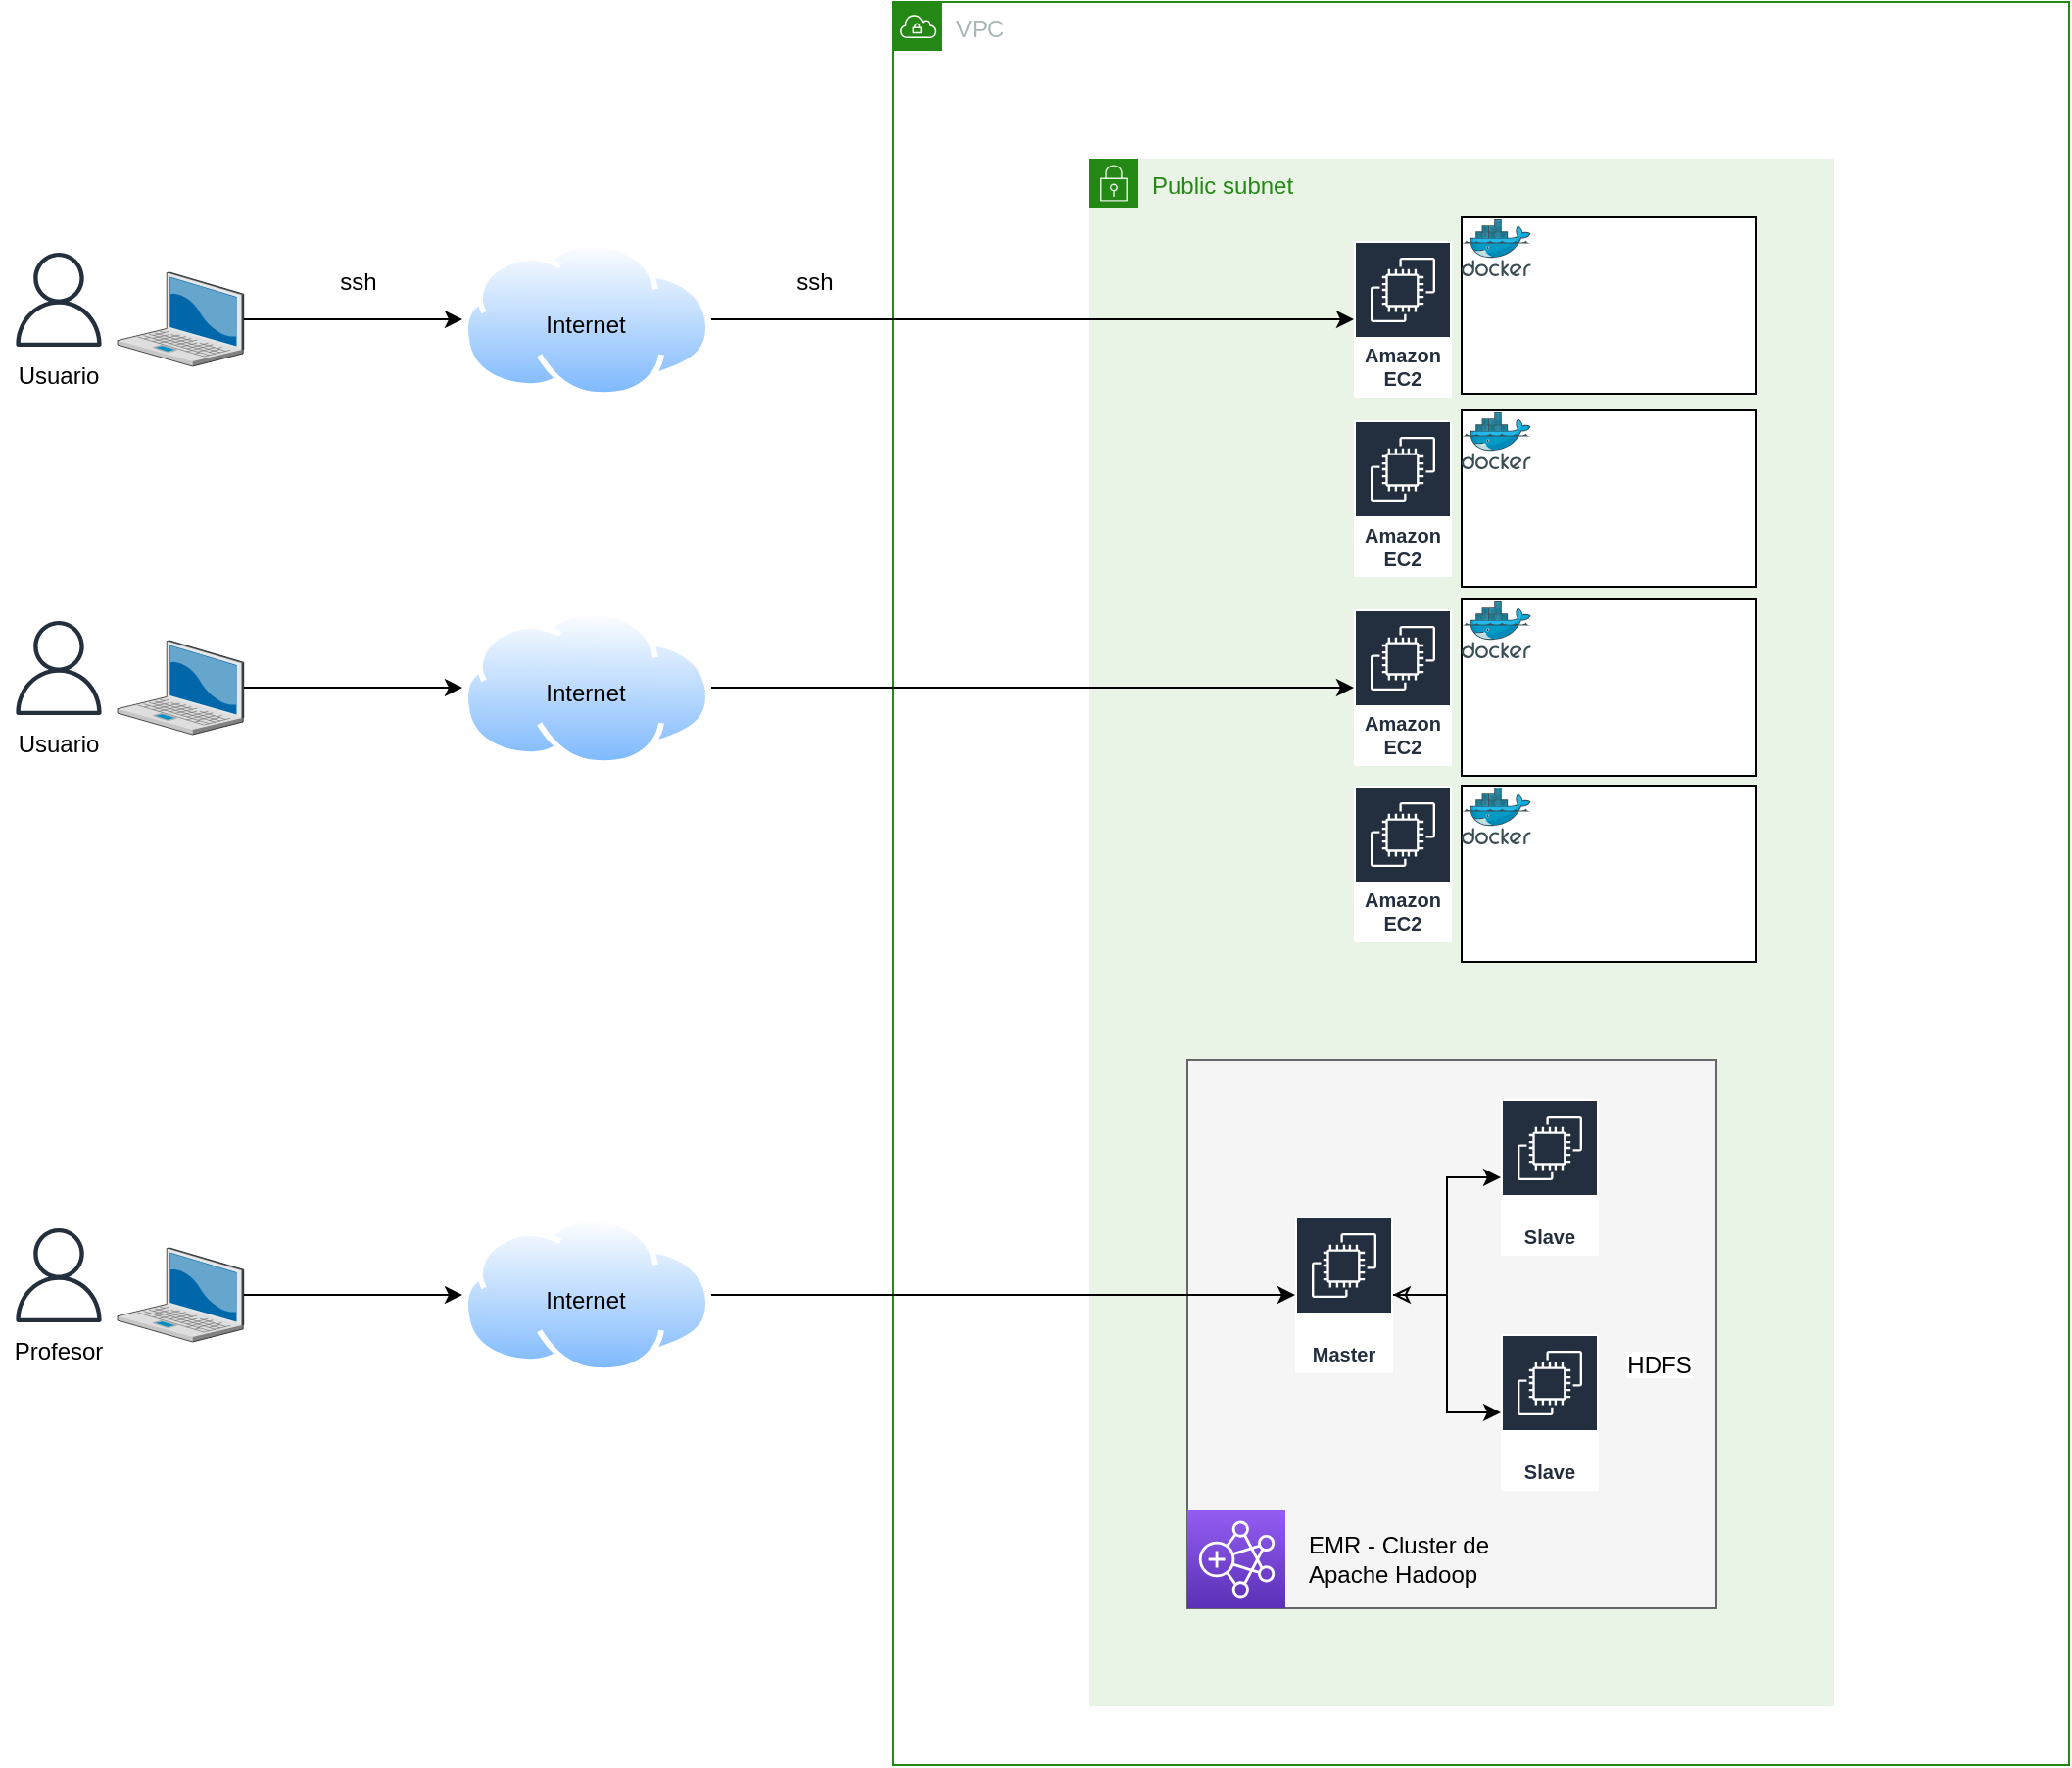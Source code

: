 <mxfile version="20.0.1" type="github">
  <diagram id="Hmz8RY5wbIaIDFwMzhOo" name="Page-1">
    <mxGraphModel dx="2170" dy="724" grid="1" gridSize="10" guides="1" tooltips="1" connect="1" arrows="1" fold="1" page="1" pageScale="1" pageWidth="827" pageHeight="1169" math="0" shadow="0">
      <root>
        <mxCell id="0" />
        <mxCell id="1" parent="0" />
        <mxCell id="T0sSCAfz6Ab3Ifx0ExAp-1" value="VPC" style="points=[[0,0],[0.25,0],[0.5,0],[0.75,0],[1,0],[1,0.25],[1,0.5],[1,0.75],[1,1],[0.75,1],[0.5,1],[0.25,1],[0,1],[0,0.75],[0,0.5],[0,0.25]];outlineConnect=0;gradientColor=none;html=1;whiteSpace=wrap;fontSize=12;fontStyle=0;container=1;pointerEvents=0;collapsible=0;recursiveResize=0;shape=mxgraph.aws4.group;grIcon=mxgraph.aws4.group_vpc;strokeColor=#248814;fillColor=none;verticalAlign=top;align=left;spacingLeft=30;fontColor=#AAB7B8;dashed=0;" vertex="1" parent="1">
          <mxGeometry x="-140" y="80" width="600" height="900" as="geometry" />
        </mxCell>
        <mxCell id="T0sSCAfz6Ab3Ifx0ExAp-9" value="Public subnet" style="points=[[0,0],[0.25,0],[0.5,0],[0.75,0],[1,0],[1,0.25],[1,0.5],[1,0.75],[1,1],[0.75,1],[0.5,1],[0.25,1],[0,1],[0,0.75],[0,0.5],[0,0.25]];outlineConnect=0;gradientColor=none;html=1;whiteSpace=wrap;fontSize=12;fontStyle=0;container=1;pointerEvents=0;collapsible=0;recursiveResize=0;shape=mxgraph.aws4.group;grIcon=mxgraph.aws4.group_security_group;grStroke=0;strokeColor=#248814;fillColor=#E9F3E6;verticalAlign=top;align=left;spacingLeft=30;fontColor=#248814;dashed=0;" vertex="1" parent="T0sSCAfz6Ab3Ifx0ExAp-1">
          <mxGeometry x="100" y="80" width="380" height="790" as="geometry" />
        </mxCell>
        <mxCell id="T0sSCAfz6Ab3Ifx0ExAp-10" value="Amazon EC2" style="sketch=0;outlineConnect=0;fontColor=#232F3E;gradientColor=none;strokeColor=#ffffff;fillColor=#232F3E;dashed=0;verticalLabelPosition=middle;verticalAlign=bottom;align=center;html=1;whiteSpace=wrap;fontSize=10;fontStyle=1;spacing=3;shape=mxgraph.aws4.productIcon;prIcon=mxgraph.aws4.ec2;" vertex="1" parent="T0sSCAfz6Ab3Ifx0ExAp-9">
          <mxGeometry x="135" y="42" width="50" height="80" as="geometry" />
        </mxCell>
        <mxCell id="T0sSCAfz6Ab3Ifx0ExAp-11" value="Amazon EC2" style="sketch=0;outlineConnect=0;fontColor=#232F3E;gradientColor=none;strokeColor=#ffffff;fillColor=#232F3E;dashed=0;verticalLabelPosition=middle;verticalAlign=bottom;align=center;html=1;whiteSpace=wrap;fontSize=10;fontStyle=1;spacing=3;shape=mxgraph.aws4.productIcon;prIcon=mxgraph.aws4.ec2;" vertex="1" parent="T0sSCAfz6Ab3Ifx0ExAp-9">
          <mxGeometry x="135" y="133.5" width="50" height="80" as="geometry" />
        </mxCell>
        <mxCell id="T0sSCAfz6Ab3Ifx0ExAp-12" value="Amazon EC2" style="sketch=0;outlineConnect=0;fontColor=#232F3E;gradientColor=none;strokeColor=#ffffff;fillColor=#232F3E;dashed=0;verticalLabelPosition=middle;verticalAlign=bottom;align=center;html=1;whiteSpace=wrap;fontSize=10;fontStyle=1;spacing=3;shape=mxgraph.aws4.productIcon;prIcon=mxgraph.aws4.ec2;" vertex="1" parent="T0sSCAfz6Ab3Ifx0ExAp-9">
          <mxGeometry x="135" y="230" width="50" height="80" as="geometry" />
        </mxCell>
        <mxCell id="T0sSCAfz6Ab3Ifx0ExAp-13" value="Amazon EC2" style="sketch=0;outlineConnect=0;fontColor=#232F3E;gradientColor=none;strokeColor=#ffffff;fillColor=#232F3E;dashed=0;verticalLabelPosition=middle;verticalAlign=bottom;align=center;html=1;whiteSpace=wrap;fontSize=10;fontStyle=1;spacing=3;shape=mxgraph.aws4.productIcon;prIcon=mxgraph.aws4.ec2;" vertex="1" parent="T0sSCAfz6Ab3Ifx0ExAp-9">
          <mxGeometry x="135" y="320" width="50" height="80" as="geometry" />
        </mxCell>
        <mxCell id="T0sSCAfz6Ab3Ifx0ExAp-27" value="" style="rounded=0;whiteSpace=wrap;html=1;" vertex="1" parent="T0sSCAfz6Ab3Ifx0ExAp-9">
          <mxGeometry x="190" y="30" width="150" height="90" as="geometry" />
        </mxCell>
        <mxCell id="T0sSCAfz6Ab3Ifx0ExAp-28" value="" style="sketch=0;aspect=fixed;html=1;points=[];align=center;image;fontSize=12;image=img/lib/mscae/Docker.svg;" vertex="1" parent="T0sSCAfz6Ab3Ifx0ExAp-9">
          <mxGeometry x="190" y="31" width="35.37" height="29" as="geometry" />
        </mxCell>
        <mxCell id="T0sSCAfz6Ab3Ifx0ExAp-29" value="" style="shape=image;verticalLabelPosition=bottom;labelBackgroundColor=default;verticalAlign=top;aspect=fixed;imageAspect=0;image=https://upload.wikimedia.org/wikipedia/commons/thumb/0/0e/Hadoop_logo.svg/1200px-Hadoop_logo.svg.png;" vertex="1" parent="T0sSCAfz6Ab3Ifx0ExAp-9">
          <mxGeometry x="225.37" y="52" width="104" height="27" as="geometry" />
        </mxCell>
        <mxCell id="T0sSCAfz6Ab3Ifx0ExAp-30" value="" style="shape=image;verticalLabelPosition=bottom;labelBackgroundColor=default;verticalAlign=top;aspect=fixed;imageAspect=0;image=https://st2.depositphotos.com/47577860/46264/v/600/depositphotos_462647462-stock-illustration-data-database-hadoop-icon-in.jpg;" vertex="1" parent="T0sSCAfz6Ab3Ifx0ExAp-9">
          <mxGeometry x="260" y="78" width="42" height="42" as="geometry" />
        </mxCell>
        <mxCell id="T0sSCAfz6Ab3Ifx0ExAp-31" value="" style="shape=image;html=1;verticalAlign=top;verticalLabelPosition=bottom;labelBackgroundColor=#ffffff;imageAspect=0;aspect=fixed;image=https://cdn3.iconfinder.com/data/icons/cad-database-presentation-spreadsheet-vector-fil-2/512/19-128.png" vertex="1" parent="T0sSCAfz6Ab3Ifx0ExAp-9">
          <mxGeometry x="302" y="82" width="38" height="38" as="geometry" />
        </mxCell>
        <mxCell id="T0sSCAfz6Ab3Ifx0ExAp-35" value="" style="rounded=0;whiteSpace=wrap;html=1;fillColor=#f5f5f5;fontColor=#333333;strokeColor=#666666;" vertex="1" parent="T0sSCAfz6Ab3Ifx0ExAp-9">
          <mxGeometry x="50" y="460" width="270" height="280" as="geometry" />
        </mxCell>
        <mxCell id="T0sSCAfz6Ab3Ifx0ExAp-49" style="edgeStyle=orthogonalEdgeStyle;rounded=0;orthogonalLoop=1;jettySize=auto;html=1;startArrow=classic;startFill=0;" edge="1" parent="T0sSCAfz6Ab3Ifx0ExAp-9" source="T0sSCAfz6Ab3Ifx0ExAp-32" target="T0sSCAfz6Ab3Ifx0ExAp-33">
          <mxGeometry relative="1" as="geometry" />
        </mxCell>
        <mxCell id="T0sSCAfz6Ab3Ifx0ExAp-50" style="edgeStyle=orthogonalEdgeStyle;rounded=0;orthogonalLoop=1;jettySize=auto;html=1;" edge="1" parent="T0sSCAfz6Ab3Ifx0ExAp-9" source="T0sSCAfz6Ab3Ifx0ExAp-32" target="T0sSCAfz6Ab3Ifx0ExAp-34">
          <mxGeometry relative="1" as="geometry" />
        </mxCell>
        <mxCell id="T0sSCAfz6Ab3Ifx0ExAp-32" value="Master" style="sketch=0;outlineConnect=0;fontColor=#232F3E;gradientColor=none;strokeColor=#ffffff;fillColor=#232F3E;dashed=0;verticalLabelPosition=middle;verticalAlign=bottom;align=center;html=1;whiteSpace=wrap;fontSize=10;fontStyle=1;spacing=3;shape=mxgraph.aws4.productIcon;prIcon=mxgraph.aws4.ec2;" vertex="1" parent="T0sSCAfz6Ab3Ifx0ExAp-9">
          <mxGeometry x="105" y="540" width="50" height="80" as="geometry" />
        </mxCell>
        <mxCell id="T0sSCAfz6Ab3Ifx0ExAp-33" value="Slave" style="sketch=0;outlineConnect=0;fontColor=#232F3E;gradientColor=none;strokeColor=#ffffff;fillColor=#232F3E;dashed=0;verticalLabelPosition=middle;verticalAlign=bottom;align=center;html=1;whiteSpace=wrap;fontSize=10;fontStyle=1;spacing=3;shape=mxgraph.aws4.productIcon;prIcon=mxgraph.aws4.ec2;" vertex="1" parent="T0sSCAfz6Ab3Ifx0ExAp-9">
          <mxGeometry x="210" y="480" width="50" height="80" as="geometry" />
        </mxCell>
        <mxCell id="T0sSCAfz6Ab3Ifx0ExAp-34" value="Slave" style="sketch=0;outlineConnect=0;fontColor=#232F3E;gradientColor=none;strokeColor=#ffffff;fillColor=#232F3E;dashed=0;verticalLabelPosition=middle;verticalAlign=bottom;align=center;html=1;whiteSpace=wrap;fontSize=10;fontStyle=1;spacing=3;shape=mxgraph.aws4.productIcon;prIcon=mxgraph.aws4.ec2;" vertex="1" parent="T0sSCAfz6Ab3Ifx0ExAp-9">
          <mxGeometry x="210" y="600" width="50" height="80" as="geometry" />
        </mxCell>
        <mxCell id="T0sSCAfz6Ab3Ifx0ExAp-36" value="" style="sketch=0;points=[[0,0,0],[0.25,0,0],[0.5,0,0],[0.75,0,0],[1,0,0],[0,1,0],[0.25,1,0],[0.5,1,0],[0.75,1,0],[1,1,0],[0,0.25,0],[0,0.5,0],[0,0.75,0],[1,0.25,0],[1,0.5,0],[1,0.75,0]];outlineConnect=0;fontColor=#232F3E;gradientColor=#945DF2;gradientDirection=north;fillColor=#5A30B5;strokeColor=#ffffff;dashed=0;verticalLabelPosition=bottom;verticalAlign=top;align=center;html=1;fontSize=12;fontStyle=0;aspect=fixed;shape=mxgraph.aws4.resourceIcon;resIcon=mxgraph.aws4.emr;" vertex="1" parent="T0sSCAfz6Ab3Ifx0ExAp-9">
          <mxGeometry x="50" y="690" width="50" height="50" as="geometry" />
        </mxCell>
        <mxCell id="T0sSCAfz6Ab3Ifx0ExAp-37" value="EMR - Cluster de Apache Hadoop" style="text;html=1;strokeColor=none;fillColor=none;align=left;verticalAlign=middle;whiteSpace=wrap;rounded=0;" vertex="1" parent="T0sSCAfz6Ab3Ifx0ExAp-9">
          <mxGeometry x="110" y="700" width="130" height="30" as="geometry" />
        </mxCell>
        <mxCell id="T0sSCAfz6Ab3Ifx0ExAp-47" value="HDFS" style="shape=image;verticalLabelPosition=bottom;labelBackgroundColor=default;verticalAlign=top;aspect=fixed;imageAspect=0;image=https://st2.depositphotos.com/47577860/46264/v/600/depositphotos_462647462-stock-illustration-data-database-hadoop-icon-in.jpg;" vertex="1" parent="T0sSCAfz6Ab3Ifx0ExAp-9">
          <mxGeometry x="270" y="560" width="42" height="42" as="geometry" />
        </mxCell>
        <mxCell id="T0sSCAfz6Ab3Ifx0ExAp-48" value="" style="shape=image;verticalLabelPosition=bottom;labelBackgroundColor=default;verticalAlign=top;aspect=fixed;imageAspect=0;image=https://upload.wikimedia.org/wikipedia/commons/thumb/b/bb/Apache_Hive_logo.svg/1200px-Apache_Hive_logo.svg.png;" vertex="1" parent="T0sSCAfz6Ab3Ifx0ExAp-9">
          <mxGeometry x="80" y="500" width="51.67" height="46.5" as="geometry" />
        </mxCell>
        <mxCell id="T0sSCAfz6Ab3Ifx0ExAp-51" value="" style="shape=image;verticalLabelPosition=bottom;labelBackgroundColor=default;verticalAlign=top;aspect=fixed;imageAspect=0;image=https://e7.pngegg.com/pngimages/193/980/png-clipart-computer-icons-microsoft-sql-server-mysql-sql-icon-text-rectangle.png;" vertex="1" parent="T0sSCAfz6Ab3Ifx0ExAp-9">
          <mxGeometry x="65.6" y="585" width="39.4" height="35" as="geometry" />
        </mxCell>
        <mxCell id="T0sSCAfz6Ab3Ifx0ExAp-52" value="" style="rounded=0;whiteSpace=wrap;html=1;" vertex="1" parent="T0sSCAfz6Ab3Ifx0ExAp-9">
          <mxGeometry x="190" y="128.5" width="150" height="90" as="geometry" />
        </mxCell>
        <mxCell id="T0sSCAfz6Ab3Ifx0ExAp-53" value="" style="sketch=0;aspect=fixed;html=1;points=[];align=center;image;fontSize=12;image=img/lib/mscae/Docker.svg;" vertex="1" parent="T0sSCAfz6Ab3Ifx0ExAp-9">
          <mxGeometry x="190" y="129.5" width="35.37" height="29" as="geometry" />
        </mxCell>
        <mxCell id="T0sSCAfz6Ab3Ifx0ExAp-54" value="" style="shape=image;verticalLabelPosition=bottom;labelBackgroundColor=default;verticalAlign=top;aspect=fixed;imageAspect=0;image=https://upload.wikimedia.org/wikipedia/commons/thumb/0/0e/Hadoop_logo.svg/1200px-Hadoop_logo.svg.png;" vertex="1" parent="T0sSCAfz6Ab3Ifx0ExAp-9">
          <mxGeometry x="225.37" y="150.5" width="104" height="27" as="geometry" />
        </mxCell>
        <mxCell id="T0sSCAfz6Ab3Ifx0ExAp-55" value="" style="shape=image;verticalLabelPosition=bottom;labelBackgroundColor=default;verticalAlign=top;aspect=fixed;imageAspect=0;image=https://st2.depositphotos.com/47577860/46264/v/600/depositphotos_462647462-stock-illustration-data-database-hadoop-icon-in.jpg;" vertex="1" parent="T0sSCAfz6Ab3Ifx0ExAp-9">
          <mxGeometry x="260" y="176.5" width="42" height="42" as="geometry" />
        </mxCell>
        <mxCell id="T0sSCAfz6Ab3Ifx0ExAp-56" value="" style="shape=image;html=1;verticalAlign=top;verticalLabelPosition=bottom;labelBackgroundColor=#ffffff;imageAspect=0;aspect=fixed;image=https://cdn3.iconfinder.com/data/icons/cad-database-presentation-spreadsheet-vector-fil-2/512/19-128.png" vertex="1" parent="T0sSCAfz6Ab3Ifx0ExAp-9">
          <mxGeometry x="302" y="180.5" width="38" height="38" as="geometry" />
        </mxCell>
        <mxCell id="T0sSCAfz6Ab3Ifx0ExAp-57" value="" style="rounded=0;whiteSpace=wrap;html=1;" vertex="1" parent="T0sSCAfz6Ab3Ifx0ExAp-9">
          <mxGeometry x="190" y="225" width="150" height="90" as="geometry" />
        </mxCell>
        <mxCell id="T0sSCAfz6Ab3Ifx0ExAp-58" value="" style="sketch=0;aspect=fixed;html=1;points=[];align=center;image;fontSize=12;image=img/lib/mscae/Docker.svg;" vertex="1" parent="T0sSCAfz6Ab3Ifx0ExAp-9">
          <mxGeometry x="190" y="226" width="35.37" height="29" as="geometry" />
        </mxCell>
        <mxCell id="T0sSCAfz6Ab3Ifx0ExAp-59" value="" style="shape=image;verticalLabelPosition=bottom;labelBackgroundColor=default;verticalAlign=top;aspect=fixed;imageAspect=0;image=https://upload.wikimedia.org/wikipedia/commons/thumb/0/0e/Hadoop_logo.svg/1200px-Hadoop_logo.svg.png;" vertex="1" parent="T0sSCAfz6Ab3Ifx0ExAp-9">
          <mxGeometry x="225.37" y="247" width="104" height="27" as="geometry" />
        </mxCell>
        <mxCell id="T0sSCAfz6Ab3Ifx0ExAp-60" value="" style="shape=image;verticalLabelPosition=bottom;labelBackgroundColor=default;verticalAlign=top;aspect=fixed;imageAspect=0;image=https://st2.depositphotos.com/47577860/46264/v/600/depositphotos_462647462-stock-illustration-data-database-hadoop-icon-in.jpg;" vertex="1" parent="T0sSCAfz6Ab3Ifx0ExAp-9">
          <mxGeometry x="260" y="273" width="42" height="42" as="geometry" />
        </mxCell>
        <mxCell id="T0sSCAfz6Ab3Ifx0ExAp-61" value="" style="shape=image;html=1;verticalAlign=top;verticalLabelPosition=bottom;labelBackgroundColor=#ffffff;imageAspect=0;aspect=fixed;image=https://cdn3.iconfinder.com/data/icons/cad-database-presentation-spreadsheet-vector-fil-2/512/19-128.png" vertex="1" parent="T0sSCAfz6Ab3Ifx0ExAp-9">
          <mxGeometry x="302" y="277" width="38" height="38" as="geometry" />
        </mxCell>
        <mxCell id="T0sSCAfz6Ab3Ifx0ExAp-62" value="" style="rounded=0;whiteSpace=wrap;html=1;" vertex="1" parent="T0sSCAfz6Ab3Ifx0ExAp-9">
          <mxGeometry x="190" y="320" width="150" height="90" as="geometry" />
        </mxCell>
        <mxCell id="T0sSCAfz6Ab3Ifx0ExAp-63" value="" style="sketch=0;aspect=fixed;html=1;points=[];align=center;image;fontSize=12;image=img/lib/mscae/Docker.svg;" vertex="1" parent="T0sSCAfz6Ab3Ifx0ExAp-9">
          <mxGeometry x="190" y="321" width="35.37" height="29" as="geometry" />
        </mxCell>
        <mxCell id="T0sSCAfz6Ab3Ifx0ExAp-64" value="" style="shape=image;verticalLabelPosition=bottom;labelBackgroundColor=default;verticalAlign=top;aspect=fixed;imageAspect=0;image=https://upload.wikimedia.org/wikipedia/commons/thumb/0/0e/Hadoop_logo.svg/1200px-Hadoop_logo.svg.png;" vertex="1" parent="T0sSCAfz6Ab3Ifx0ExAp-9">
          <mxGeometry x="225.37" y="342" width="104" height="27" as="geometry" />
        </mxCell>
        <mxCell id="T0sSCAfz6Ab3Ifx0ExAp-65" value="" style="shape=image;verticalLabelPosition=bottom;labelBackgroundColor=default;verticalAlign=top;aspect=fixed;imageAspect=0;image=https://st2.depositphotos.com/47577860/46264/v/600/depositphotos_462647462-stock-illustration-data-database-hadoop-icon-in.jpg;" vertex="1" parent="T0sSCAfz6Ab3Ifx0ExAp-9">
          <mxGeometry x="260" y="368" width="42" height="42" as="geometry" />
        </mxCell>
        <mxCell id="T0sSCAfz6Ab3Ifx0ExAp-66" value="" style="shape=image;html=1;verticalAlign=top;verticalLabelPosition=bottom;labelBackgroundColor=#ffffff;imageAspect=0;aspect=fixed;image=https://cdn3.iconfinder.com/data/icons/cad-database-presentation-spreadsheet-vector-fil-2/512/19-128.png" vertex="1" parent="T0sSCAfz6Ab3Ifx0ExAp-9">
          <mxGeometry x="302" y="372" width="38" height="38" as="geometry" />
        </mxCell>
        <mxCell id="T0sSCAfz6Ab3Ifx0ExAp-2" value="" style="sketch=0;outlineConnect=0;fontColor=#232F3E;gradientColor=none;fillColor=#232F3D;strokeColor=none;dashed=0;verticalLabelPosition=bottom;verticalAlign=top;align=center;html=1;fontSize=12;fontStyle=0;aspect=fixed;pointerEvents=1;shape=mxgraph.aws4.user;" vertex="1" parent="1">
          <mxGeometry x="-590" y="208" width="48" height="48" as="geometry" />
        </mxCell>
        <mxCell id="T0sSCAfz6Ab3Ifx0ExAp-3" value="Usuario" style="text;html=1;strokeColor=none;fillColor=none;align=center;verticalAlign=middle;whiteSpace=wrap;rounded=0;" vertex="1" parent="1">
          <mxGeometry x="-596" y="256" width="60" height="30" as="geometry" />
        </mxCell>
        <mxCell id="T0sSCAfz6Ab3Ifx0ExAp-8" style="edgeStyle=orthogonalEdgeStyle;rounded=0;orthogonalLoop=1;jettySize=auto;html=1;" edge="1" parent="1" source="T0sSCAfz6Ab3Ifx0ExAp-4" target="T0sSCAfz6Ab3Ifx0ExAp-6">
          <mxGeometry relative="1" as="geometry" />
        </mxCell>
        <mxCell id="T0sSCAfz6Ab3Ifx0ExAp-4" value="" style="verticalLabelPosition=bottom;sketch=0;aspect=fixed;html=1;verticalAlign=top;strokeColor=none;align=center;outlineConnect=0;shape=mxgraph.citrix.laptop_2;" vertex="1" parent="1">
          <mxGeometry x="-536" y="218" width="64.37" height="48" as="geometry" />
        </mxCell>
        <mxCell id="T0sSCAfz6Ab3Ifx0ExAp-5" value="" style="shape=image;verticalLabelPosition=bottom;labelBackgroundColor=default;verticalAlign=top;aspect=fixed;imageAspect=0;image=https://updov.com/wp-content/uploads/2021/09/index.jpg;" vertex="1" parent="1">
          <mxGeometry x="-490" y="256" width="48.13" height="51" as="geometry" />
        </mxCell>
        <mxCell id="T0sSCAfz6Ab3Ifx0ExAp-14" style="edgeStyle=orthogonalEdgeStyle;rounded=0;orthogonalLoop=1;jettySize=auto;html=1;" edge="1" parent="1" source="T0sSCAfz6Ab3Ifx0ExAp-6" target="T0sSCAfz6Ab3Ifx0ExAp-10">
          <mxGeometry relative="1" as="geometry" />
        </mxCell>
        <mxCell id="T0sSCAfz6Ab3Ifx0ExAp-6" value="" style="aspect=fixed;perimeter=ellipsePerimeter;html=1;align=center;shadow=0;dashed=0;spacingTop=3;image;image=img/lib/active_directory/internet_cloud.svg;" vertex="1" parent="1">
          <mxGeometry x="-360" y="202" width="126.98" height="80" as="geometry" />
        </mxCell>
        <mxCell id="T0sSCAfz6Ab3Ifx0ExAp-7" value="Internet" style="text;html=1;strokeColor=none;fillColor=none;align=center;verticalAlign=middle;whiteSpace=wrap;rounded=0;" vertex="1" parent="1">
          <mxGeometry x="-326.51" y="230" width="60" height="30" as="geometry" />
        </mxCell>
        <mxCell id="T0sSCAfz6Ab3Ifx0ExAp-15" value="" style="sketch=0;outlineConnect=0;fontColor=#232F3E;gradientColor=none;fillColor=#232F3D;strokeColor=none;dashed=0;verticalLabelPosition=bottom;verticalAlign=top;align=center;html=1;fontSize=12;fontStyle=0;aspect=fixed;pointerEvents=1;shape=mxgraph.aws4.user;" vertex="1" parent="1">
          <mxGeometry x="-590" y="396" width="48" height="48" as="geometry" />
        </mxCell>
        <mxCell id="T0sSCAfz6Ab3Ifx0ExAp-16" value="Usuario" style="text;html=1;strokeColor=none;fillColor=none;align=center;verticalAlign=middle;whiteSpace=wrap;rounded=0;" vertex="1" parent="1">
          <mxGeometry x="-596" y="444" width="60" height="30" as="geometry" />
        </mxCell>
        <mxCell id="T0sSCAfz6Ab3Ifx0ExAp-17" style="edgeStyle=orthogonalEdgeStyle;rounded=0;orthogonalLoop=1;jettySize=auto;html=1;" edge="1" parent="1" source="T0sSCAfz6Ab3Ifx0ExAp-18" target="T0sSCAfz6Ab3Ifx0ExAp-20">
          <mxGeometry relative="1" as="geometry" />
        </mxCell>
        <mxCell id="T0sSCAfz6Ab3Ifx0ExAp-18" value="" style="verticalLabelPosition=bottom;sketch=0;aspect=fixed;html=1;verticalAlign=top;strokeColor=none;align=center;outlineConnect=0;shape=mxgraph.citrix.laptop_2;" vertex="1" parent="1">
          <mxGeometry x="-536" y="406" width="64.37" height="48" as="geometry" />
        </mxCell>
        <mxCell id="T0sSCAfz6Ab3Ifx0ExAp-19" value="" style="shape=image;verticalLabelPosition=bottom;labelBackgroundColor=default;verticalAlign=top;aspect=fixed;imageAspect=0;image=https://updov.com/wp-content/uploads/2021/09/index.jpg;" vertex="1" parent="1">
          <mxGeometry x="-490" y="444" width="48.13" height="51" as="geometry" />
        </mxCell>
        <mxCell id="T0sSCAfz6Ab3Ifx0ExAp-22" style="edgeStyle=orthogonalEdgeStyle;rounded=0;orthogonalLoop=1;jettySize=auto;html=1;" edge="1" parent="1" source="T0sSCAfz6Ab3Ifx0ExAp-20" target="T0sSCAfz6Ab3Ifx0ExAp-12">
          <mxGeometry relative="1" as="geometry" />
        </mxCell>
        <mxCell id="T0sSCAfz6Ab3Ifx0ExAp-20" value="" style="aspect=fixed;perimeter=ellipsePerimeter;html=1;align=center;shadow=0;dashed=0;spacingTop=3;image;image=img/lib/active_directory/internet_cloud.svg;" vertex="1" parent="1">
          <mxGeometry x="-360" y="390" width="126.98" height="80" as="geometry" />
        </mxCell>
        <mxCell id="T0sSCAfz6Ab3Ifx0ExAp-21" value="Internet" style="text;html=1;strokeColor=none;fillColor=none;align=center;verticalAlign=middle;whiteSpace=wrap;rounded=0;" vertex="1" parent="1">
          <mxGeometry x="-326.51" y="418" width="60" height="30" as="geometry" />
        </mxCell>
        <mxCell id="T0sSCAfz6Ab3Ifx0ExAp-23" value="ssh" style="text;html=1;strokeColor=none;fillColor=none;align=center;verticalAlign=middle;whiteSpace=wrap;rounded=0;" vertex="1" parent="1">
          <mxGeometry x="-443" y="208" width="60" height="30" as="geometry" />
        </mxCell>
        <mxCell id="T0sSCAfz6Ab3Ifx0ExAp-24" value="ssh" style="text;html=1;strokeColor=none;fillColor=none;align=center;verticalAlign=middle;whiteSpace=wrap;rounded=0;" vertex="1" parent="1">
          <mxGeometry x="-210" y="208" width="60" height="30" as="geometry" />
        </mxCell>
        <mxCell id="T0sSCAfz6Ab3Ifx0ExAp-25" value="" style="shape=image;html=1;verticalAlign=top;verticalLabelPosition=bottom;labelBackgroundColor=#ffffff;imageAspect=0;aspect=fixed;image=https://cdn3.iconfinder.com/data/icons/cad-database-presentation-spreadsheet-vector-fil-2/512/19-128.png" vertex="1" parent="1">
          <mxGeometry x="-315.51" y="158" width="38" height="38" as="geometry" />
        </mxCell>
        <mxCell id="T0sSCAfz6Ab3Ifx0ExAp-26" value="" style="shape=image;html=1;verticalAlign=top;verticalLabelPosition=bottom;labelBackgroundColor=#ffffff;imageAspect=0;aspect=fixed;image=https://cdn3.iconfinder.com/data/icons/cad-database-presentation-spreadsheet-vector-fil-2/512/19-128.png" vertex="1" parent="1">
          <mxGeometry x="-315.51" y="352" width="38" height="38" as="geometry" />
        </mxCell>
        <mxCell id="T0sSCAfz6Ab3Ifx0ExAp-38" value="" style="sketch=0;outlineConnect=0;fontColor=#232F3E;gradientColor=none;fillColor=#232F3D;strokeColor=none;dashed=0;verticalLabelPosition=bottom;verticalAlign=top;align=center;html=1;fontSize=12;fontStyle=0;aspect=fixed;pointerEvents=1;shape=mxgraph.aws4.user;" vertex="1" parent="1">
          <mxGeometry x="-590" y="706" width="48" height="48" as="geometry" />
        </mxCell>
        <mxCell id="T0sSCAfz6Ab3Ifx0ExAp-39" value="Profesor" style="text;html=1;strokeColor=none;fillColor=none;align=center;verticalAlign=middle;whiteSpace=wrap;rounded=0;" vertex="1" parent="1">
          <mxGeometry x="-596" y="754" width="60" height="30" as="geometry" />
        </mxCell>
        <mxCell id="T0sSCAfz6Ab3Ifx0ExAp-40" style="edgeStyle=orthogonalEdgeStyle;rounded=0;orthogonalLoop=1;jettySize=auto;html=1;" edge="1" parent="1" source="T0sSCAfz6Ab3Ifx0ExAp-41" target="T0sSCAfz6Ab3Ifx0ExAp-43">
          <mxGeometry relative="1" as="geometry" />
        </mxCell>
        <mxCell id="T0sSCAfz6Ab3Ifx0ExAp-41" value="" style="verticalLabelPosition=bottom;sketch=0;aspect=fixed;html=1;verticalAlign=top;strokeColor=none;align=center;outlineConnect=0;shape=mxgraph.citrix.laptop_2;" vertex="1" parent="1">
          <mxGeometry x="-536" y="716" width="64.37" height="48" as="geometry" />
        </mxCell>
        <mxCell id="T0sSCAfz6Ab3Ifx0ExAp-42" value="" style="shape=image;verticalLabelPosition=bottom;labelBackgroundColor=default;verticalAlign=top;aspect=fixed;imageAspect=0;image=https://updov.com/wp-content/uploads/2021/09/index.jpg;" vertex="1" parent="1">
          <mxGeometry x="-490" y="754" width="48.13" height="51" as="geometry" />
        </mxCell>
        <mxCell id="T0sSCAfz6Ab3Ifx0ExAp-46" style="edgeStyle=orthogonalEdgeStyle;rounded=0;orthogonalLoop=1;jettySize=auto;html=1;" edge="1" parent="1" source="T0sSCAfz6Ab3Ifx0ExAp-43" target="T0sSCAfz6Ab3Ifx0ExAp-32">
          <mxGeometry relative="1" as="geometry" />
        </mxCell>
        <mxCell id="T0sSCAfz6Ab3Ifx0ExAp-43" value="" style="aspect=fixed;perimeter=ellipsePerimeter;html=1;align=center;shadow=0;dashed=0;spacingTop=3;image;image=img/lib/active_directory/internet_cloud.svg;" vertex="1" parent="1">
          <mxGeometry x="-360" y="700" width="126.98" height="80" as="geometry" />
        </mxCell>
        <mxCell id="T0sSCAfz6Ab3Ifx0ExAp-44" value="Internet" style="text;html=1;strokeColor=none;fillColor=none;align=center;verticalAlign=middle;whiteSpace=wrap;rounded=0;" vertex="1" parent="1">
          <mxGeometry x="-326.51" y="728" width="60" height="30" as="geometry" />
        </mxCell>
        <mxCell id="T0sSCAfz6Ab3Ifx0ExAp-45" value="" style="shape=image;html=1;verticalAlign=top;verticalLabelPosition=bottom;labelBackgroundColor=#ffffff;imageAspect=0;aspect=fixed;image=https://cdn3.iconfinder.com/data/icons/cad-database-presentation-spreadsheet-vector-fil-2/512/19-128.png" vertex="1" parent="1">
          <mxGeometry x="-315.51" y="662" width="38" height="38" as="geometry" />
        </mxCell>
      </root>
    </mxGraphModel>
  </diagram>
</mxfile>
